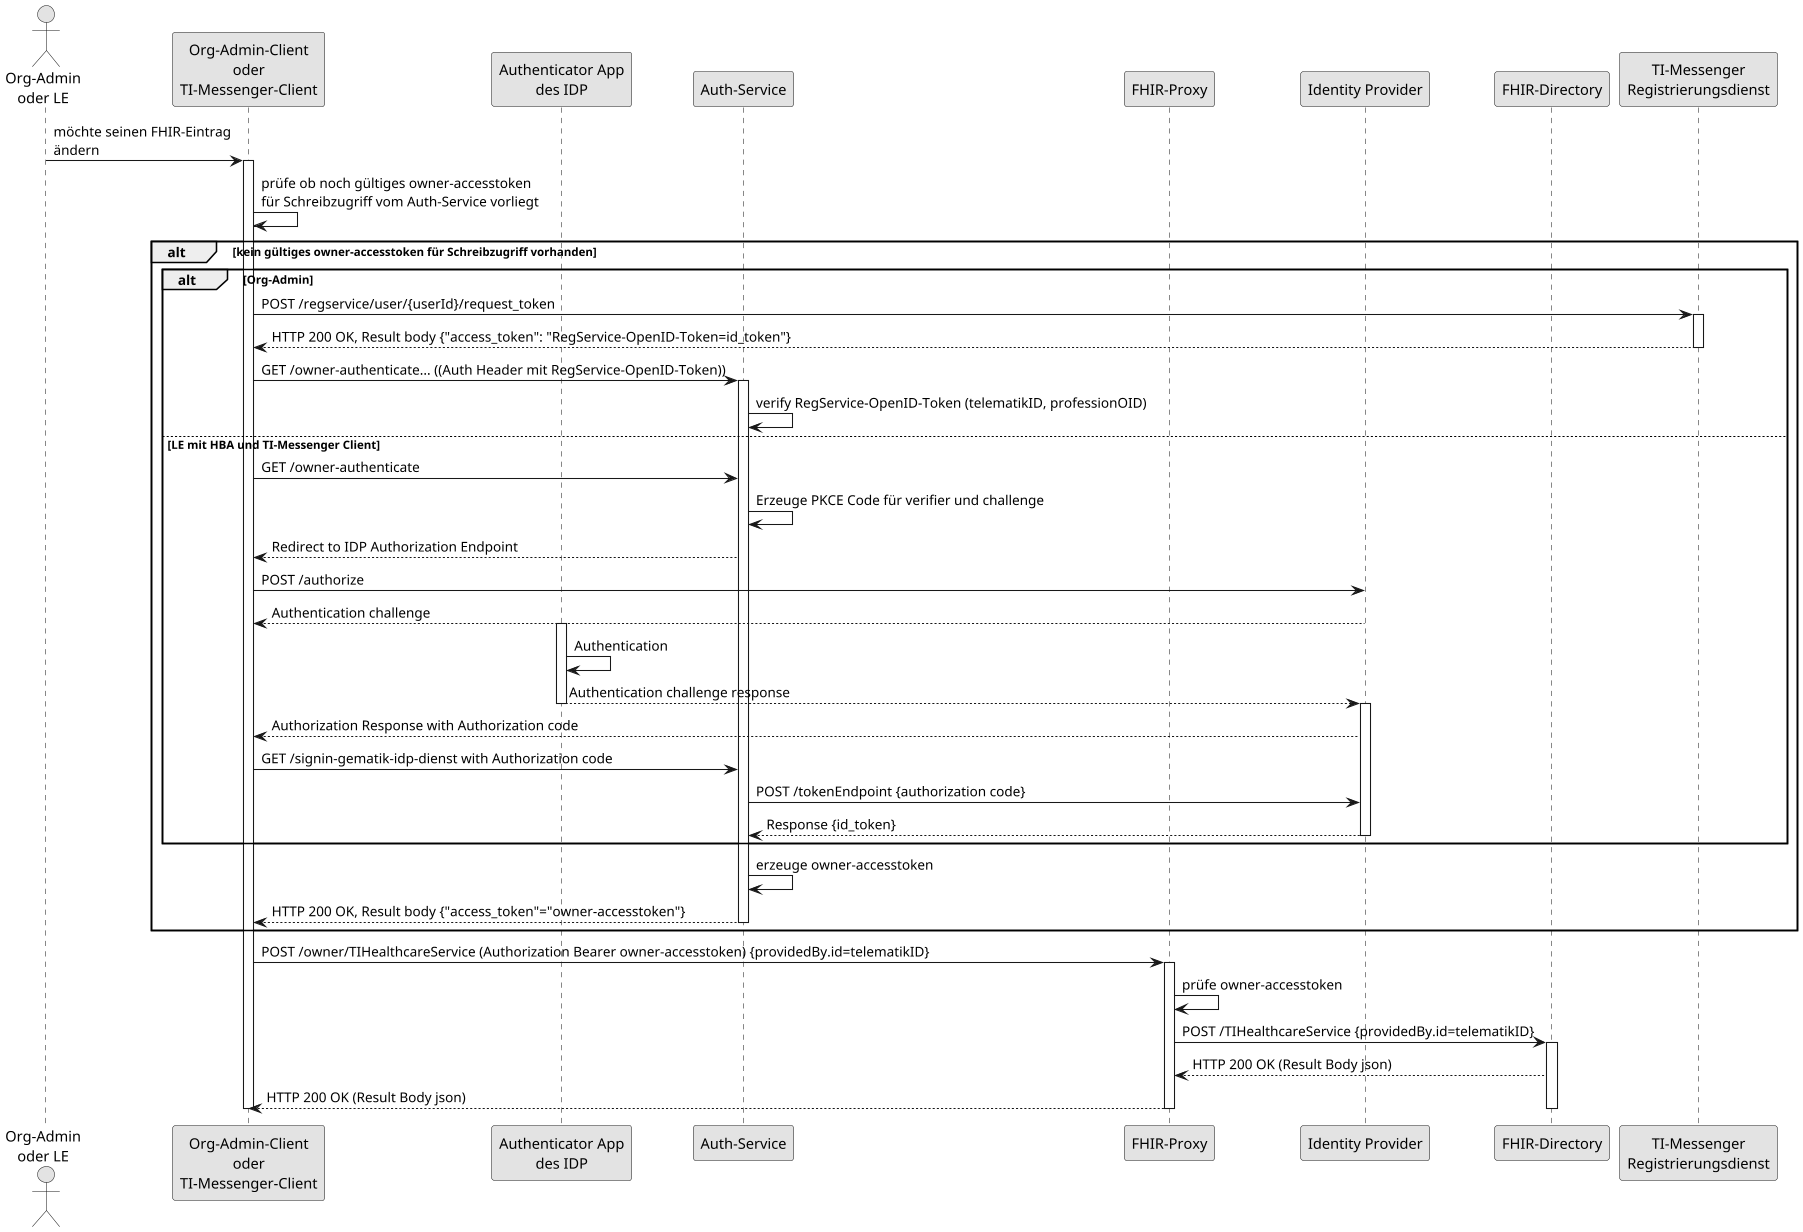 @startuml FHIR-Directory, Sequenzdiagram Änderung von eigenen -Einträgen
skinparam dpi 100
skinparam WrapWidth 200
skinparam monochrome true

'title "FHIR-Directory, Sequenzdiagram Änderung von eigenen Einträgen'
actor o as "Org-Admin\noder LE"
participant cl as "Org-Admin-Client\noder\nTI-Messenger-Client"
participant aa as "Authenticator App\ndes IDP"
participant au as "Auth-Service"
participant fp as "FHIR-Proxy"
participant idp as "Identity Provider"
participant fd as "FHIR-Directory"
participant rd as "TI-Messenger\nRegistrierungsdienst"
o -> cl: möchte seinen FHIR-Eintrag\nändern
activate cl
cl -> cl: prüfe ob noch gültiges owner-accesstoken\nfür Schreibzugriff vom Auth-Service vorliegt
alt kein gültiges owner-accesstoken für Schreibzugriff vorhanden
alt Org-Admin
cl -> rd: POST /regservice/user/{userId}/request_token
activate rd
rd --> cl: HTTP 200 OK, Result body {"access_token": "RegService-OpenID-Token=id_token"}
deactivate rd
cl -> au: GET /owner-authenticate... ((Auth Header mit RegService-OpenID-Token))
activate au
au -> au: verify RegService-OpenID-Token (telematikID, professionOID)
else LE mit HBA und TI-Messenger Client
cl -> au: GET /owner-authenticate
au -> au: Erzeuge PKCE Code für verifier und challenge
au --> cl: Redirect to IDP Authorization Endpoint
cl -> idp: POST /authorize
idp --> cl: Authentication challenge
activate aa
aa -> aa: Authentication
aa --> idp: Authentication challenge response
deactivate aa
activate idp
idp --> cl: Authorization Response with Authorization code
cl -> au: GET /signin-gematik-idp-dienst with Authorization code
au -> idp: POST /tokenEndpoint {authorization code}
idp --> au: Response {id_token}

deactivate idp
end
au -> au: erzeuge owner-accesstoken
au --> cl: HTTP 200 OK, Result body {"access_token"="owner-accesstoken"}
deactivate au
end
cl -> fp: POST /owner/TIHealthcareService (Authorization Bearer owner-accesstoken) {providedBy.id=telematikID}
activate fp
fp -> fp: prüfe owner-accesstoken
fp -> fd: POST /TIHealthcareService {providedBy.id=telematikID}
activate fd
fd --> fp: HTTP 200 OK (Result Body json)
fp --> cl: HTTP 200 OK (Result Body json)
deactivate fd
deactivate fp
deactivate cl
@enduml
